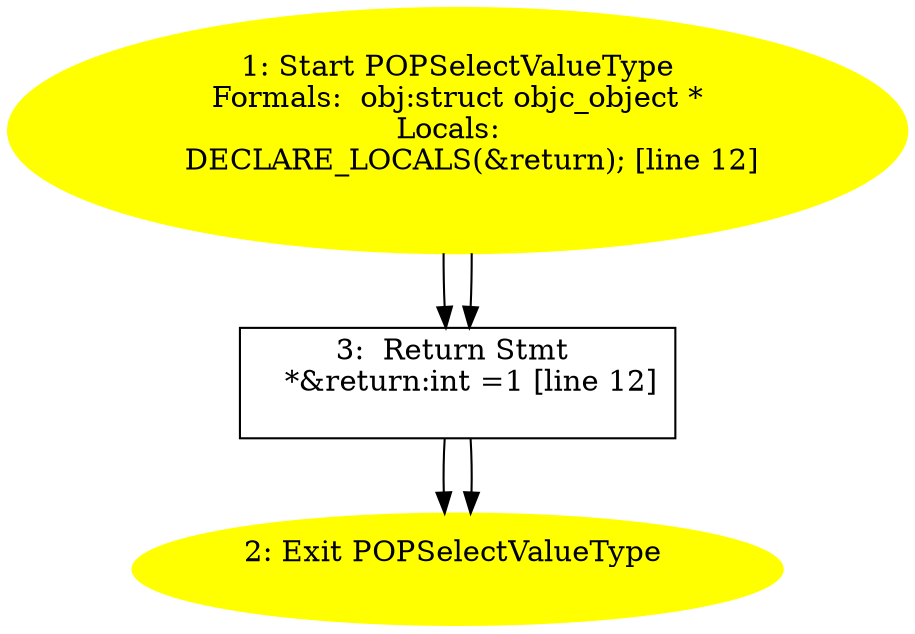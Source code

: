 /* @generated */
digraph iCFG {
"POPSelectValueType3" [label="3:  Return Stmt \n   n$0=*&v:int  [line 14]\n  *&return:int =n$0 [line 14]\n " shape="box"]
	

	 "POPSelectValueType3" -> "POPSelectValueType2" ;
"POPSelectValueType2" [label="2: Exit POPSelectValueType \n  " color=yellow style=filled]
	

"POPSelectValueType1" [label="1: Start POPSelectValueType\nFormals:  v:int \nLocals:  \n   DECLARE_LOCALS(&return); [line 14]\n " color=yellow style=filled]
	

	 "POPSelectValueType1" -> "POPSelectValueType3" ;
"POPSelectValueType3" [label="3:  Return Stmt \n   *&return:int =1 [line 12]\n " shape="box"]
	

	 "POPSelectValueType3" -> "POPSelectValueType2" ;
"POPSelectValueType2" [label="2: Exit POPSelectValueType \n  " color=yellow style=filled]
	

"POPSelectValueType1" [label="1: Start POPSelectValueType\nFormals:  obj:struct objc_object *\nLocals:  \n   DECLARE_LOCALS(&return); [line 12]\n " color=yellow style=filled]
	

	 "POPSelectValueType1" -> "POPSelectValueType3" ;
}
